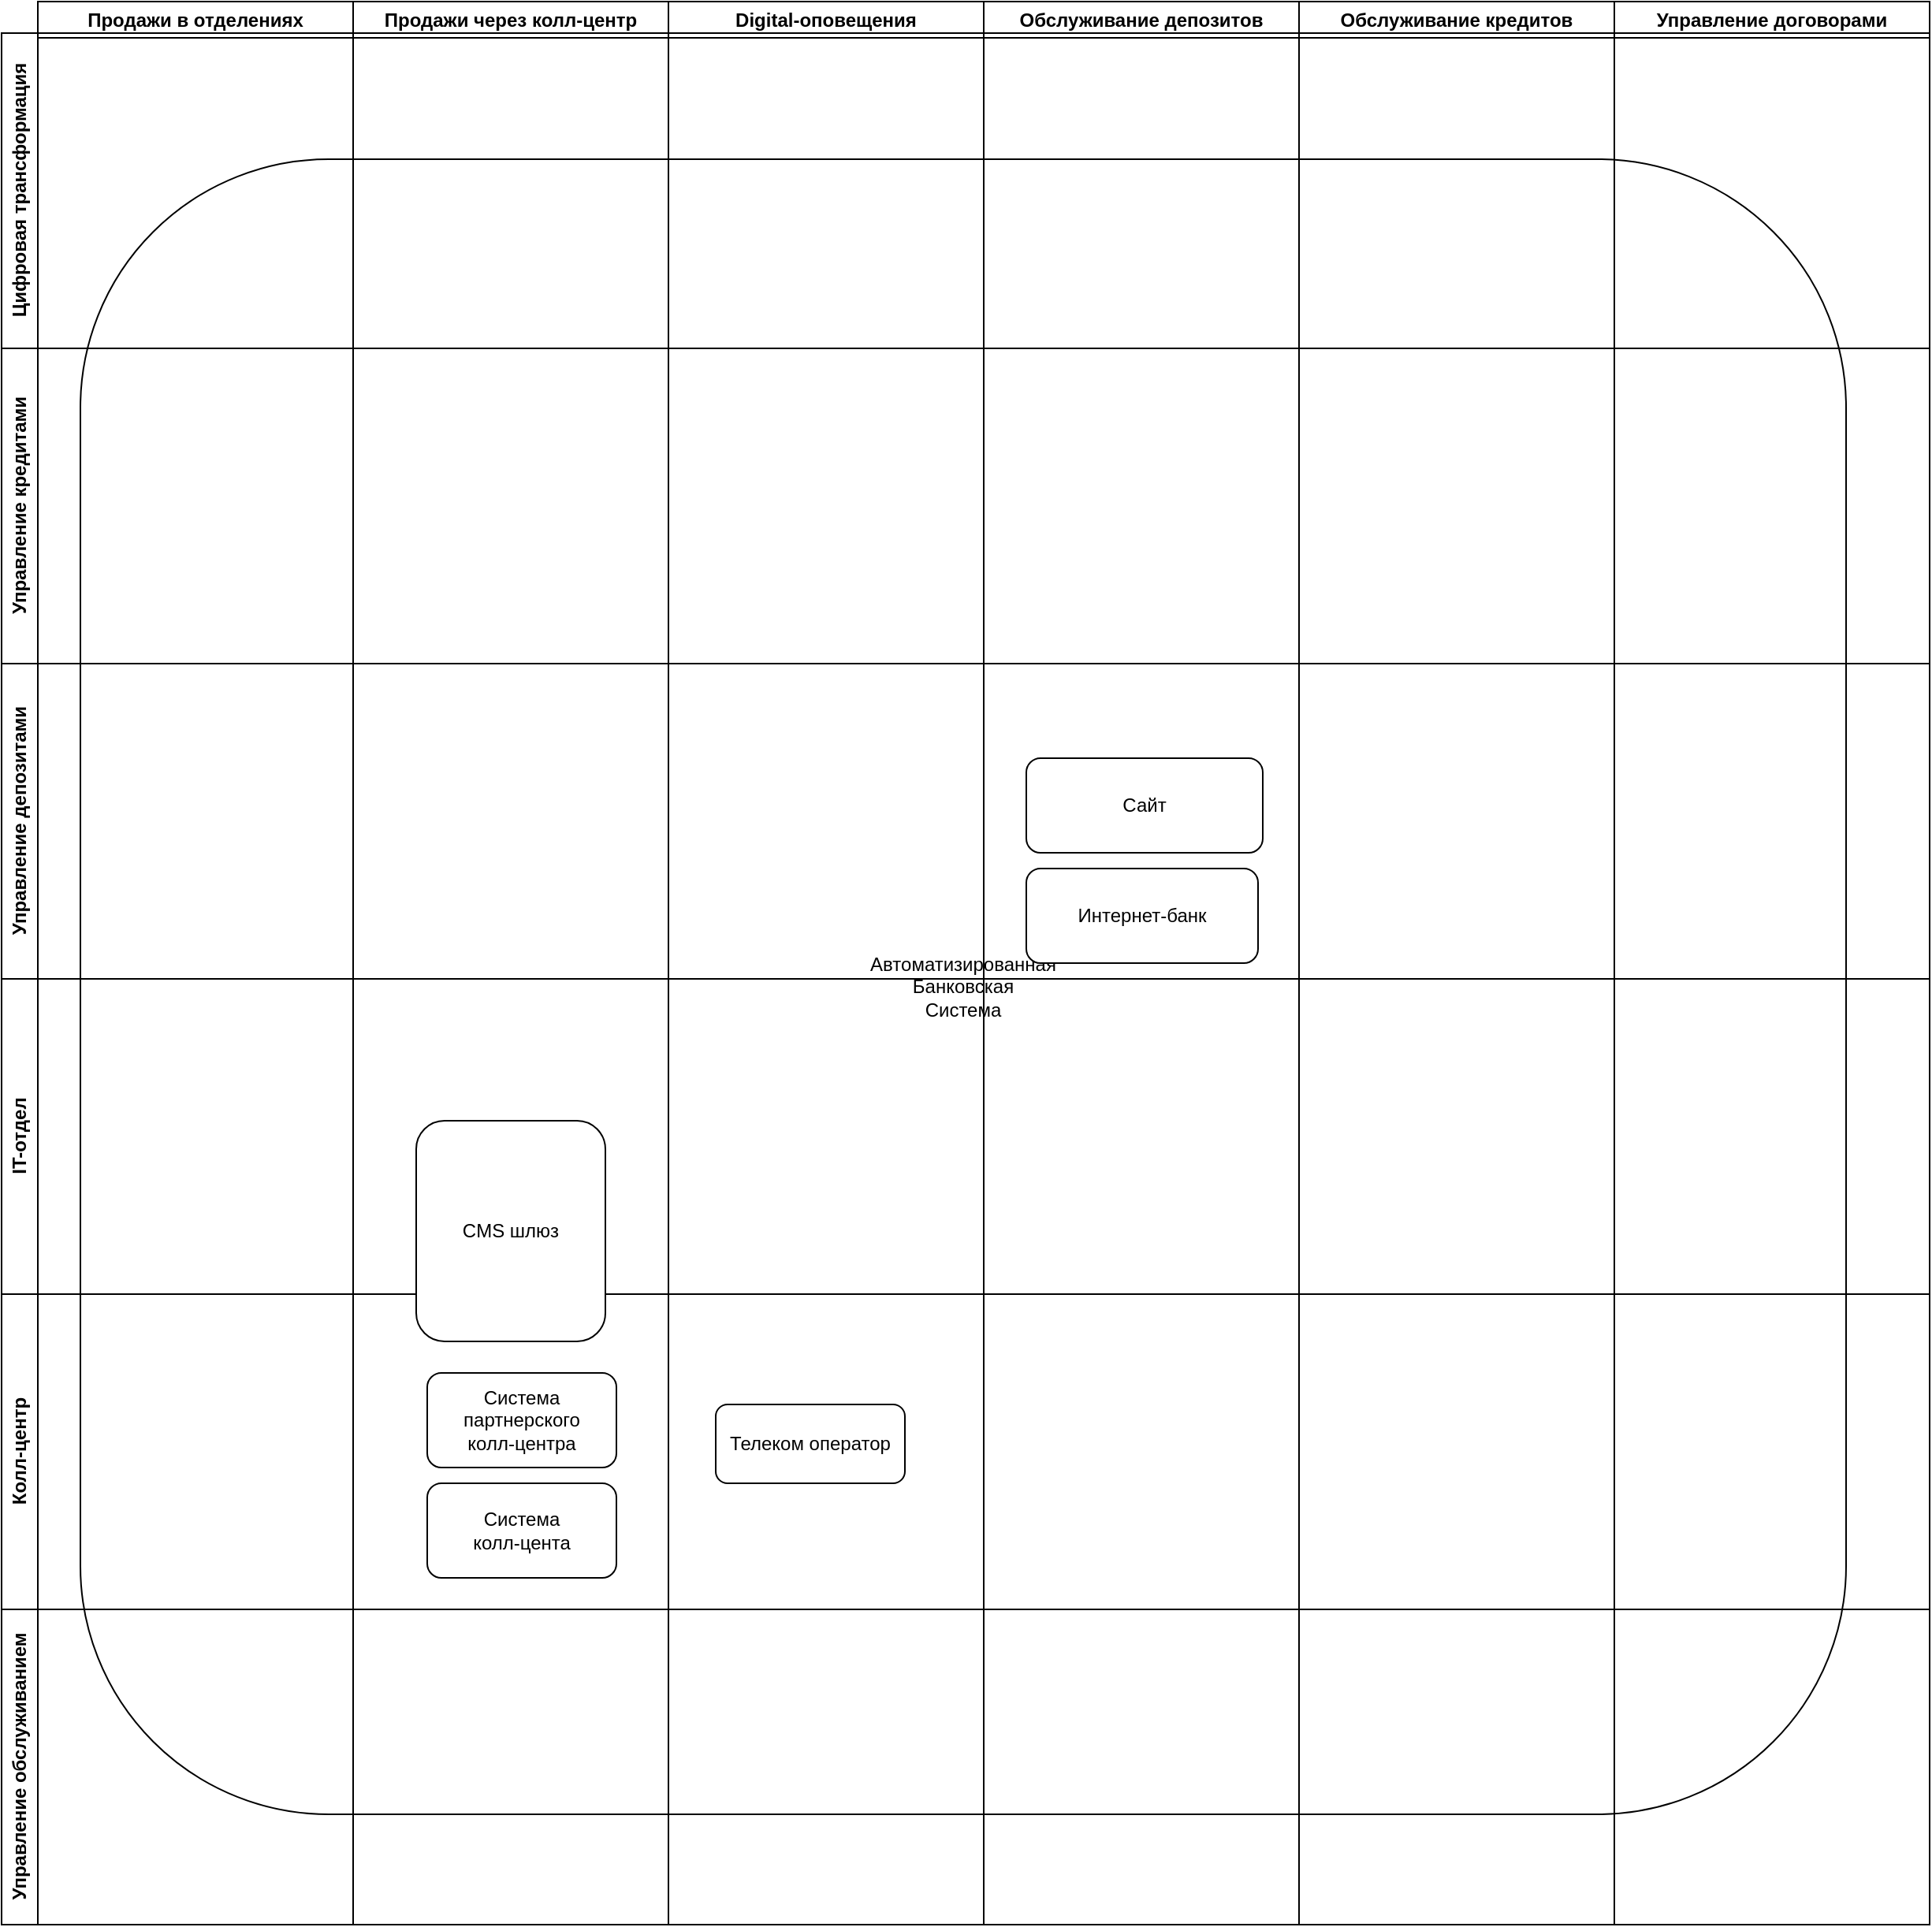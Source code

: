 <mxfile version="24.7.5">
  <diagram name="Страница — 1" id="nYXACrghyVV1ne8XHtKU">
    <mxGraphModel dx="1613" dy="2083" grid="1" gridSize="10" guides="1" tooltips="1" connect="1" arrows="1" fold="1" page="1" pageScale="1" pageWidth="827" pageHeight="1169" math="0" shadow="0">
      <root>
        <mxCell id="0" />
        <mxCell id="1" parent="0" />
        <mxCell id="8TirWuEOOu0FfT8jYFeL-1" value="Автоматизированная&lt;div&gt;Банковская&lt;/div&gt;&lt;div&gt;Система&lt;/div&gt;" style="rounded=1;whiteSpace=wrap;html=1;" parent="1" vertex="1">
          <mxGeometry x="260" y="-820" width="1120" height="1050" as="geometry" />
        </mxCell>
        <mxCell id="8TirWuEOOu0FfT8jYFeL-35" value="" style="group" parent="1" vertex="1" connectable="0">
          <mxGeometry x="210" y="-920" width="1223" height="1220" as="geometry" />
        </mxCell>
        <mxCell id="8TirWuEOOu0FfT8jYFeL-30" value="Обслуживание депозитов" style="swimlane;whiteSpace=wrap;html=1;" parent="8TirWuEOOu0FfT8jYFeL-35" vertex="1">
          <mxGeometry x="623" width="200" height="1220" as="geometry" />
        </mxCell>
        <mxCell id="8TirWuEOOu0FfT8jYFeL-34" value="" style="group" parent="8TirWuEOOu0FfT8jYFeL-35" vertex="1" connectable="0">
          <mxGeometry width="1223" height="1220" as="geometry" />
        </mxCell>
        <mxCell id="8TirWuEOOu0FfT8jYFeL-27" value="Продажи в отделениях" style="swimlane;whiteSpace=wrap;html=1;" parent="8TirWuEOOu0FfT8jYFeL-34" vertex="1">
          <mxGeometry x="23" width="200" height="1220" as="geometry" />
        </mxCell>
        <mxCell id="8TirWuEOOu0FfT8jYFeL-28" value="Продажи через колл-центр" style="swimlane;whiteSpace=wrap;html=1;" parent="8TirWuEOOu0FfT8jYFeL-34" vertex="1">
          <mxGeometry x="223" width="200" height="1220" as="geometry" />
        </mxCell>
        <mxCell id="8TirWuEOOu0FfT8jYFeL-29" value="Digital-оповещения" style="swimlane;whiteSpace=wrap;html=1;" parent="8TirWuEOOu0FfT8jYFeL-34" vertex="1">
          <mxGeometry x="423" width="200" height="1220" as="geometry" />
        </mxCell>
        <mxCell id="8TirWuEOOu0FfT8jYFeL-31" value="Обслуживание кредитов" style="swimlane;whiteSpace=wrap;html=1;" parent="8TirWuEOOu0FfT8jYFeL-34" vertex="1">
          <mxGeometry x="823" width="200" height="1220" as="geometry" />
        </mxCell>
        <mxCell id="8TirWuEOOu0FfT8jYFeL-32" value="Управление договорами" style="swimlane;whiteSpace=wrap;html=1;" parent="8TirWuEOOu0FfT8jYFeL-34" vertex="1">
          <mxGeometry x="1023" width="200" height="1220" as="geometry" />
        </mxCell>
        <mxCell id="8TirWuEOOu0FfT8jYFeL-33" value="" style="group" parent="8TirWuEOOu0FfT8jYFeL-34" vertex="1" connectable="0">
          <mxGeometry y="20" width="1223" height="1200" as="geometry" />
        </mxCell>
        <mxCell id="8TirWuEOOu0FfT8jYFeL-21" value="Управление обслуживанием" style="swimlane;horizontal=0;whiteSpace=wrap;html=1;" parent="8TirWuEOOu0FfT8jYFeL-33" vertex="1">
          <mxGeometry y="1000" width="1223" height="200" as="geometry" />
        </mxCell>
        <mxCell id="8TirWuEOOu0FfT8jYFeL-22" value="Колл-центр" style="swimlane;horizontal=0;whiteSpace=wrap;html=1;" parent="8TirWuEOOu0FfT8jYFeL-33" vertex="1">
          <mxGeometry y="800" width="1223" height="200" as="geometry" />
        </mxCell>
        <mxCell id="8TirWuEOOu0FfT8jYFeL-23" value="IT-отдел" style="swimlane;horizontal=0;whiteSpace=wrap;html=1;" parent="8TirWuEOOu0FfT8jYFeL-33" vertex="1">
          <mxGeometry y="600" width="1223" height="200" as="geometry" />
        </mxCell>
        <mxCell id="8TirWuEOOu0FfT8jYFeL-24" value="Управление депозитами" style="swimlane;horizontal=0;whiteSpace=wrap;html=1;" parent="8TirWuEOOu0FfT8jYFeL-33" vertex="1">
          <mxGeometry y="400" width="1223" height="200" as="geometry" />
        </mxCell>
        <mxCell id="8TirWuEOOu0FfT8jYFeL-25" value="Управление кредитами" style="swimlane;horizontal=0;whiteSpace=wrap;html=1;" parent="8TirWuEOOu0FfT8jYFeL-33" vertex="1">
          <mxGeometry y="200" width="1223" height="200" as="geometry" />
        </mxCell>
        <mxCell id="8TirWuEOOu0FfT8jYFeL-26" value="Цифровая трансформация" style="swimlane;horizontal=0;whiteSpace=wrap;html=1;" parent="8TirWuEOOu0FfT8jYFeL-33" vertex="1">
          <mxGeometry width="1223" height="200" as="geometry" />
        </mxCell>
        <mxCell id="8TirWuEOOu0FfT8jYFeL-2" value="Интернет-&lt;span style=&quot;background-color: initial;&quot;&gt;банк&lt;/span&gt;" style="rounded=1;whiteSpace=wrap;html=1;" parent="8TirWuEOOu0FfT8jYFeL-33" vertex="1">
          <mxGeometry x="650" y="530" width="147" height="60" as="geometry" />
        </mxCell>
        <mxCell id="8TirWuEOOu0FfT8jYFeL-6" value="Телеком оператор" style="rounded=1;whiteSpace=wrap;html=1;" parent="8TirWuEOOu0FfT8jYFeL-33" vertex="1">
          <mxGeometry x="453" y="870" width="120" height="50" as="geometry" />
        </mxCell>
        <mxCell id="8TirWuEOOu0FfT8jYFeL-5" value="CMS шлюз" style="rounded=1;whiteSpace=wrap;html=1;" parent="8TirWuEOOu0FfT8jYFeL-33" vertex="1">
          <mxGeometry x="263" y="690" width="120" height="140" as="geometry" />
        </mxCell>
        <mxCell id="8TirWuEOOu0FfT8jYFeL-4" value="Система партнерского&lt;div&gt;колл-центра&lt;/div&gt;" style="rounded=1;whiteSpace=wrap;html=1;" parent="8TirWuEOOu0FfT8jYFeL-33" vertex="1">
          <mxGeometry x="270" y="850" width="120" height="60" as="geometry" />
        </mxCell>
        <mxCell id="8TirWuEOOu0FfT8jYFeL-7" value="Сайт" style="rounded=1;whiteSpace=wrap;html=1;" parent="8TirWuEOOu0FfT8jYFeL-33" vertex="1">
          <mxGeometry x="650" y="460" width="150" height="60" as="geometry" />
        </mxCell>
        <mxCell id="8TirWuEOOu0FfT8jYFeL-36" value="Система&lt;div&gt;колл-цента&lt;/div&gt;" style="rounded=1;whiteSpace=wrap;html=1;" parent="8TirWuEOOu0FfT8jYFeL-33" vertex="1">
          <mxGeometry x="270" y="920" width="120" height="60" as="geometry" />
        </mxCell>
      </root>
    </mxGraphModel>
  </diagram>
</mxfile>
